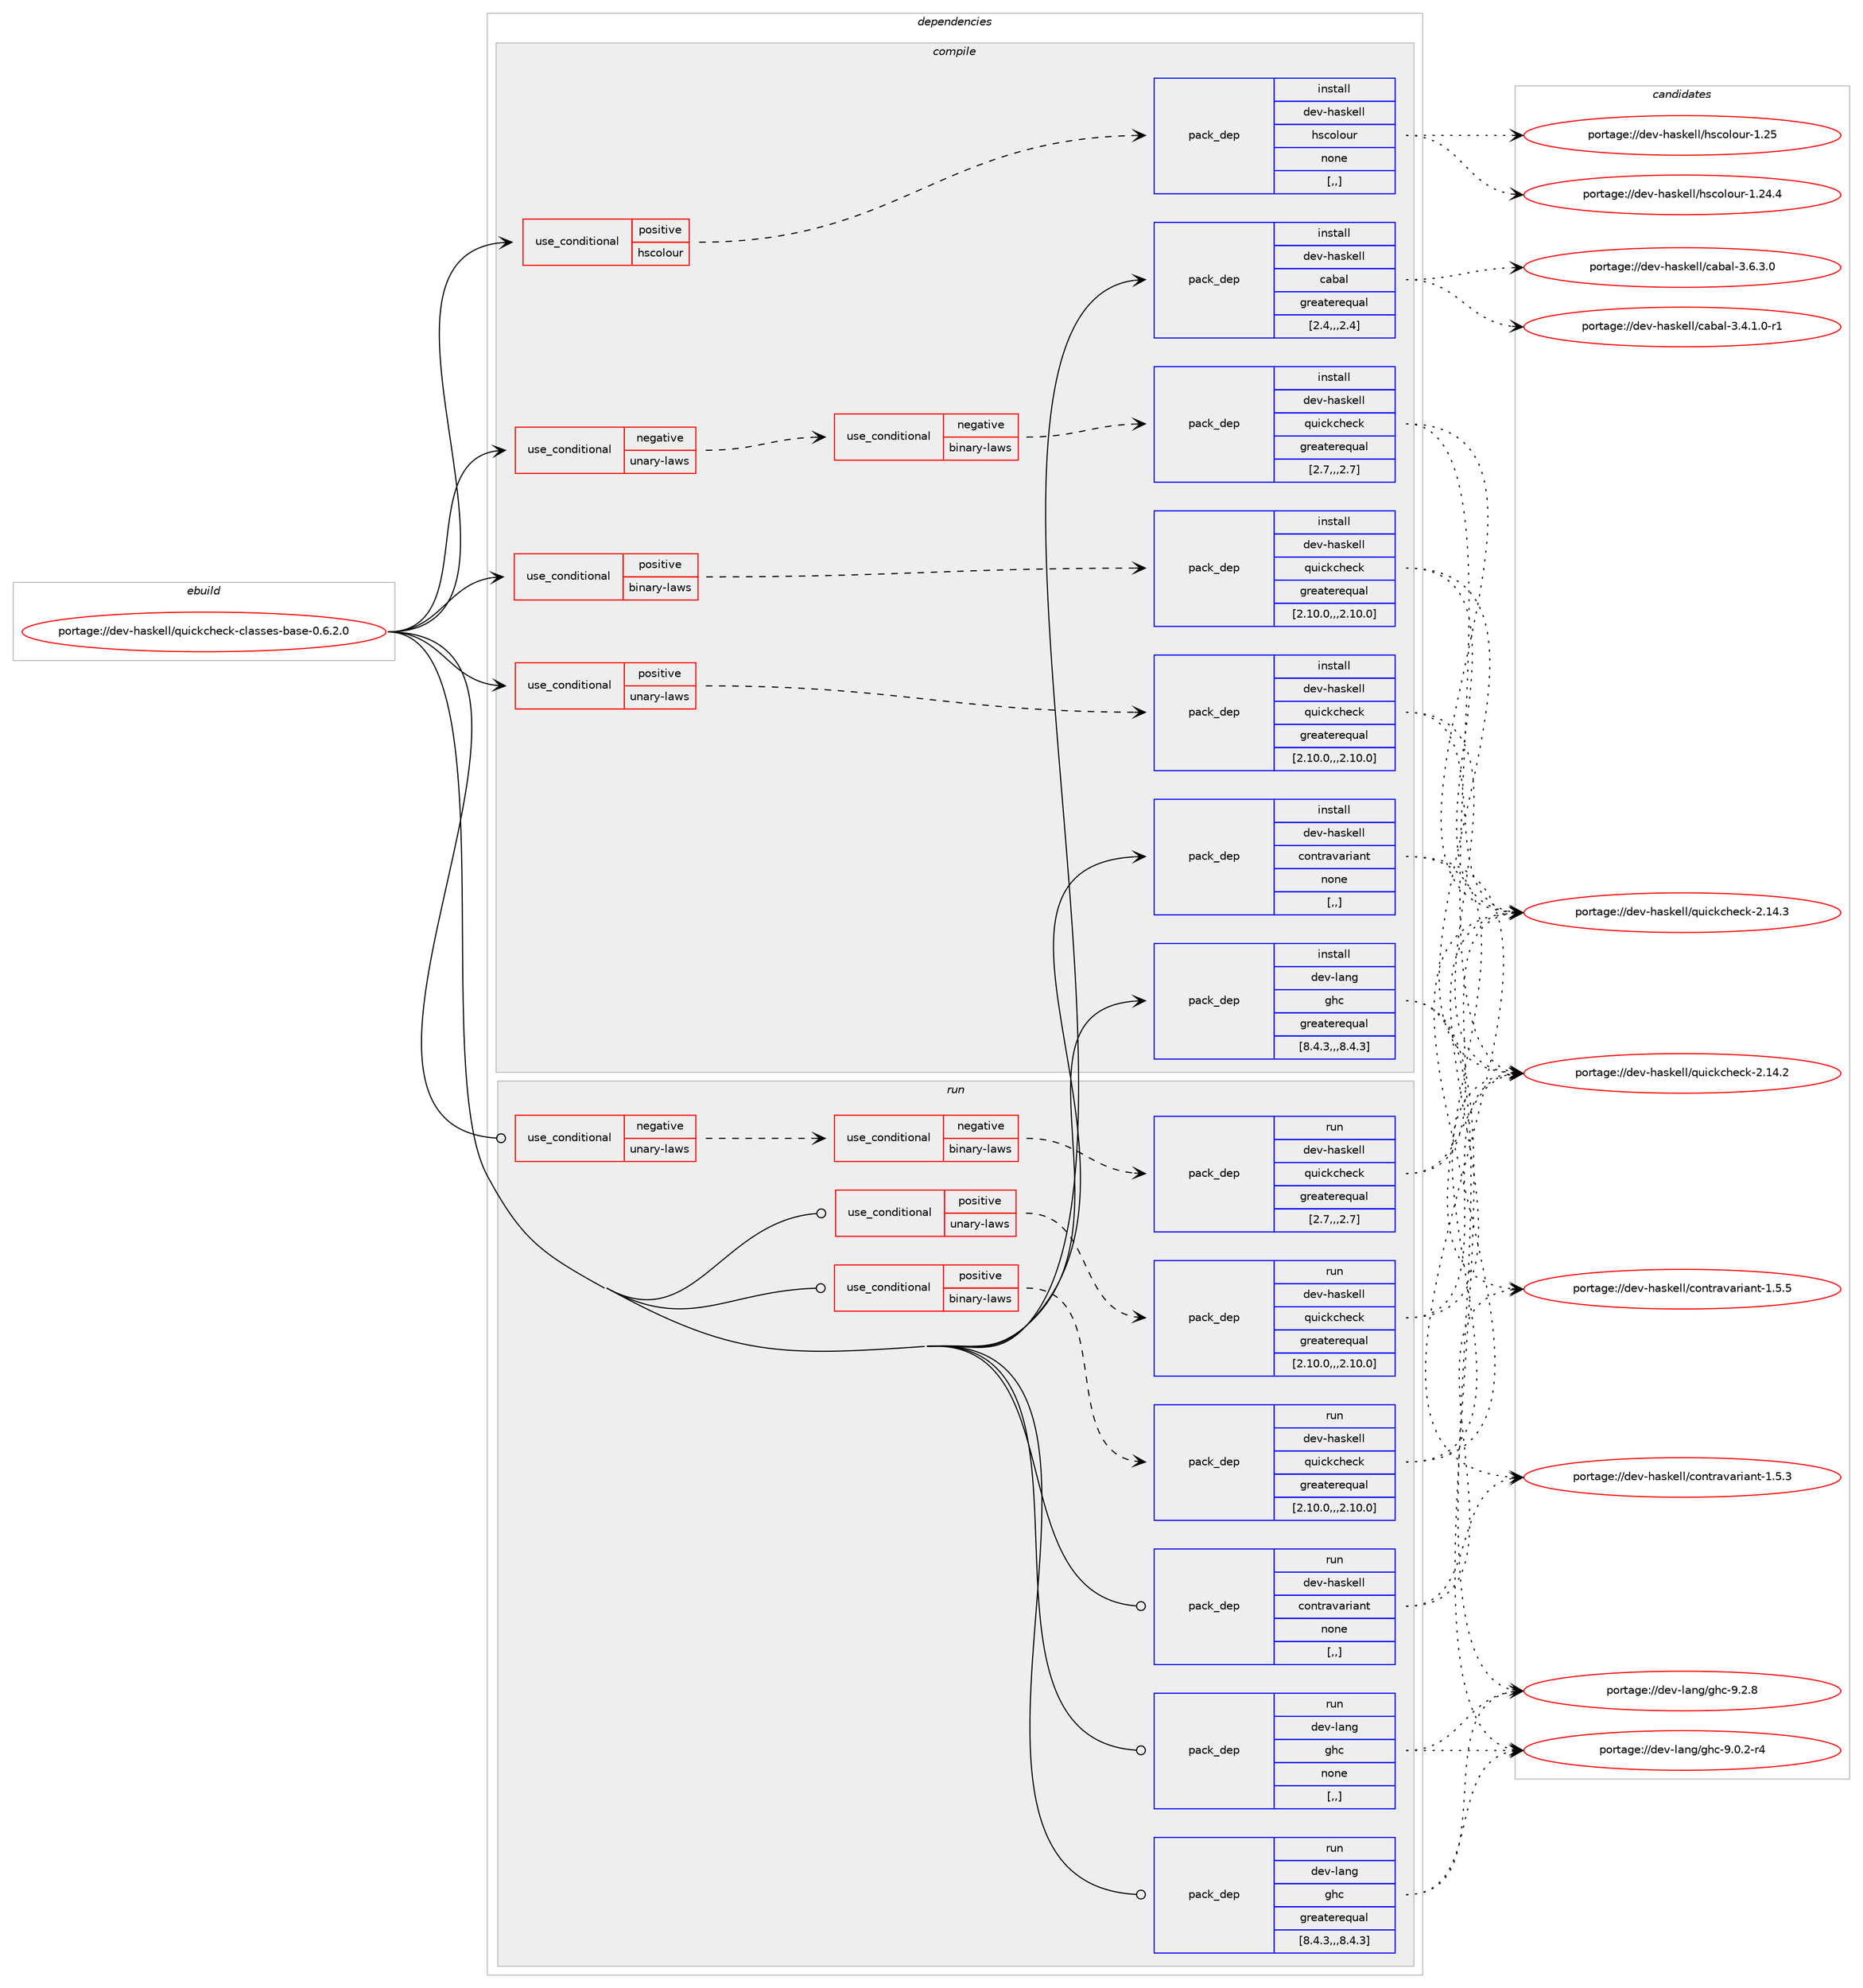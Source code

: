 digraph prolog {

# *************
# Graph options
# *************

newrank=true;
concentrate=true;
compound=true;
graph [rankdir=LR,fontname=Helvetica,fontsize=10,ranksep=1.5];#, ranksep=2.5, nodesep=0.2];
edge  [arrowhead=vee];
node  [fontname=Helvetica,fontsize=10];

# **********
# The ebuild
# **********

subgraph cluster_leftcol {
color=gray;
label=<<i>ebuild</i>>;
id [label="portage://dev-haskell/quickcheck-classes-base-0.6.2.0", color=red, width=4, href="../dev-haskell/quickcheck-classes-base-0.6.2.0.svg"];
}

# ****************
# The dependencies
# ****************

subgraph cluster_midcol {
color=gray;
label=<<i>dependencies</i>>;
subgraph cluster_compile {
fillcolor="#eeeeee";
style=filled;
label=<<i>compile</i>>;
subgraph cond20981 {
dependency86701 [label=<<TABLE BORDER="0" CELLBORDER="1" CELLSPACING="0" CELLPADDING="4"><TR><TD ROWSPAN="3" CELLPADDING="10">use_conditional</TD></TR><TR><TD>negative</TD></TR><TR><TD>unary-laws</TD></TR></TABLE>>, shape=none, color=red];
subgraph cond20982 {
dependency86702 [label=<<TABLE BORDER="0" CELLBORDER="1" CELLSPACING="0" CELLPADDING="4"><TR><TD ROWSPAN="3" CELLPADDING="10">use_conditional</TD></TR><TR><TD>negative</TD></TR><TR><TD>binary-laws</TD></TR></TABLE>>, shape=none, color=red];
subgraph pack64705 {
dependency86703 [label=<<TABLE BORDER="0" CELLBORDER="1" CELLSPACING="0" CELLPADDING="4" WIDTH="220"><TR><TD ROWSPAN="6" CELLPADDING="30">pack_dep</TD></TR><TR><TD WIDTH="110">install</TD></TR><TR><TD>dev-haskell</TD></TR><TR><TD>quickcheck</TD></TR><TR><TD>greaterequal</TD></TR><TR><TD>[2.7,,,2.7]</TD></TR></TABLE>>, shape=none, color=blue];
}
dependency86702:e -> dependency86703:w [weight=20,style="dashed",arrowhead="vee"];
}
dependency86701:e -> dependency86702:w [weight=20,style="dashed",arrowhead="vee"];
}
id:e -> dependency86701:w [weight=20,style="solid",arrowhead="vee"];
subgraph cond20983 {
dependency86704 [label=<<TABLE BORDER="0" CELLBORDER="1" CELLSPACING="0" CELLPADDING="4"><TR><TD ROWSPAN="3" CELLPADDING="10">use_conditional</TD></TR><TR><TD>positive</TD></TR><TR><TD>binary-laws</TD></TR></TABLE>>, shape=none, color=red];
subgraph pack64706 {
dependency86705 [label=<<TABLE BORDER="0" CELLBORDER="1" CELLSPACING="0" CELLPADDING="4" WIDTH="220"><TR><TD ROWSPAN="6" CELLPADDING="30">pack_dep</TD></TR><TR><TD WIDTH="110">install</TD></TR><TR><TD>dev-haskell</TD></TR><TR><TD>quickcheck</TD></TR><TR><TD>greaterequal</TD></TR><TR><TD>[2.10.0,,,2.10.0]</TD></TR></TABLE>>, shape=none, color=blue];
}
dependency86704:e -> dependency86705:w [weight=20,style="dashed",arrowhead="vee"];
}
id:e -> dependency86704:w [weight=20,style="solid",arrowhead="vee"];
subgraph cond20984 {
dependency86706 [label=<<TABLE BORDER="0" CELLBORDER="1" CELLSPACING="0" CELLPADDING="4"><TR><TD ROWSPAN="3" CELLPADDING="10">use_conditional</TD></TR><TR><TD>positive</TD></TR><TR><TD>hscolour</TD></TR></TABLE>>, shape=none, color=red];
subgraph pack64707 {
dependency86707 [label=<<TABLE BORDER="0" CELLBORDER="1" CELLSPACING="0" CELLPADDING="4" WIDTH="220"><TR><TD ROWSPAN="6" CELLPADDING="30">pack_dep</TD></TR><TR><TD WIDTH="110">install</TD></TR><TR><TD>dev-haskell</TD></TR><TR><TD>hscolour</TD></TR><TR><TD>none</TD></TR><TR><TD>[,,]</TD></TR></TABLE>>, shape=none, color=blue];
}
dependency86706:e -> dependency86707:w [weight=20,style="dashed",arrowhead="vee"];
}
id:e -> dependency86706:w [weight=20,style="solid",arrowhead="vee"];
subgraph cond20985 {
dependency86708 [label=<<TABLE BORDER="0" CELLBORDER="1" CELLSPACING="0" CELLPADDING="4"><TR><TD ROWSPAN="3" CELLPADDING="10">use_conditional</TD></TR><TR><TD>positive</TD></TR><TR><TD>unary-laws</TD></TR></TABLE>>, shape=none, color=red];
subgraph pack64708 {
dependency86709 [label=<<TABLE BORDER="0" CELLBORDER="1" CELLSPACING="0" CELLPADDING="4" WIDTH="220"><TR><TD ROWSPAN="6" CELLPADDING="30">pack_dep</TD></TR><TR><TD WIDTH="110">install</TD></TR><TR><TD>dev-haskell</TD></TR><TR><TD>quickcheck</TD></TR><TR><TD>greaterequal</TD></TR><TR><TD>[2.10.0,,,2.10.0]</TD></TR></TABLE>>, shape=none, color=blue];
}
dependency86708:e -> dependency86709:w [weight=20,style="dashed",arrowhead="vee"];
}
id:e -> dependency86708:w [weight=20,style="solid",arrowhead="vee"];
subgraph pack64709 {
dependency86710 [label=<<TABLE BORDER="0" CELLBORDER="1" CELLSPACING="0" CELLPADDING="4" WIDTH="220"><TR><TD ROWSPAN="6" CELLPADDING="30">pack_dep</TD></TR><TR><TD WIDTH="110">install</TD></TR><TR><TD>dev-haskell</TD></TR><TR><TD>cabal</TD></TR><TR><TD>greaterequal</TD></TR><TR><TD>[2.4,,,2.4]</TD></TR></TABLE>>, shape=none, color=blue];
}
id:e -> dependency86710:w [weight=20,style="solid",arrowhead="vee"];
subgraph pack64710 {
dependency86711 [label=<<TABLE BORDER="0" CELLBORDER="1" CELLSPACING="0" CELLPADDING="4" WIDTH="220"><TR><TD ROWSPAN="6" CELLPADDING="30">pack_dep</TD></TR><TR><TD WIDTH="110">install</TD></TR><TR><TD>dev-haskell</TD></TR><TR><TD>contravariant</TD></TR><TR><TD>none</TD></TR><TR><TD>[,,]</TD></TR></TABLE>>, shape=none, color=blue];
}
id:e -> dependency86711:w [weight=20,style="solid",arrowhead="vee"];
subgraph pack64711 {
dependency86712 [label=<<TABLE BORDER="0" CELLBORDER="1" CELLSPACING="0" CELLPADDING="4" WIDTH="220"><TR><TD ROWSPAN="6" CELLPADDING="30">pack_dep</TD></TR><TR><TD WIDTH="110">install</TD></TR><TR><TD>dev-lang</TD></TR><TR><TD>ghc</TD></TR><TR><TD>greaterequal</TD></TR><TR><TD>[8.4.3,,,8.4.3]</TD></TR></TABLE>>, shape=none, color=blue];
}
id:e -> dependency86712:w [weight=20,style="solid",arrowhead="vee"];
}
subgraph cluster_compileandrun {
fillcolor="#eeeeee";
style=filled;
label=<<i>compile and run</i>>;
}
subgraph cluster_run {
fillcolor="#eeeeee";
style=filled;
label=<<i>run</i>>;
subgraph cond20986 {
dependency86713 [label=<<TABLE BORDER="0" CELLBORDER="1" CELLSPACING="0" CELLPADDING="4"><TR><TD ROWSPAN="3" CELLPADDING="10">use_conditional</TD></TR><TR><TD>negative</TD></TR><TR><TD>unary-laws</TD></TR></TABLE>>, shape=none, color=red];
subgraph cond20987 {
dependency86714 [label=<<TABLE BORDER="0" CELLBORDER="1" CELLSPACING="0" CELLPADDING="4"><TR><TD ROWSPAN="3" CELLPADDING="10">use_conditional</TD></TR><TR><TD>negative</TD></TR><TR><TD>binary-laws</TD></TR></TABLE>>, shape=none, color=red];
subgraph pack64712 {
dependency86715 [label=<<TABLE BORDER="0" CELLBORDER="1" CELLSPACING="0" CELLPADDING="4" WIDTH="220"><TR><TD ROWSPAN="6" CELLPADDING="30">pack_dep</TD></TR><TR><TD WIDTH="110">run</TD></TR><TR><TD>dev-haskell</TD></TR><TR><TD>quickcheck</TD></TR><TR><TD>greaterequal</TD></TR><TR><TD>[2.7,,,2.7]</TD></TR></TABLE>>, shape=none, color=blue];
}
dependency86714:e -> dependency86715:w [weight=20,style="dashed",arrowhead="vee"];
}
dependency86713:e -> dependency86714:w [weight=20,style="dashed",arrowhead="vee"];
}
id:e -> dependency86713:w [weight=20,style="solid",arrowhead="odot"];
subgraph cond20988 {
dependency86716 [label=<<TABLE BORDER="0" CELLBORDER="1" CELLSPACING="0" CELLPADDING="4"><TR><TD ROWSPAN="3" CELLPADDING="10">use_conditional</TD></TR><TR><TD>positive</TD></TR><TR><TD>binary-laws</TD></TR></TABLE>>, shape=none, color=red];
subgraph pack64713 {
dependency86717 [label=<<TABLE BORDER="0" CELLBORDER="1" CELLSPACING="0" CELLPADDING="4" WIDTH="220"><TR><TD ROWSPAN="6" CELLPADDING="30">pack_dep</TD></TR><TR><TD WIDTH="110">run</TD></TR><TR><TD>dev-haskell</TD></TR><TR><TD>quickcheck</TD></TR><TR><TD>greaterequal</TD></TR><TR><TD>[2.10.0,,,2.10.0]</TD></TR></TABLE>>, shape=none, color=blue];
}
dependency86716:e -> dependency86717:w [weight=20,style="dashed",arrowhead="vee"];
}
id:e -> dependency86716:w [weight=20,style="solid",arrowhead="odot"];
subgraph cond20989 {
dependency86718 [label=<<TABLE BORDER="0" CELLBORDER="1" CELLSPACING="0" CELLPADDING="4"><TR><TD ROWSPAN="3" CELLPADDING="10">use_conditional</TD></TR><TR><TD>positive</TD></TR><TR><TD>unary-laws</TD></TR></TABLE>>, shape=none, color=red];
subgraph pack64714 {
dependency86719 [label=<<TABLE BORDER="0" CELLBORDER="1" CELLSPACING="0" CELLPADDING="4" WIDTH="220"><TR><TD ROWSPAN="6" CELLPADDING="30">pack_dep</TD></TR><TR><TD WIDTH="110">run</TD></TR><TR><TD>dev-haskell</TD></TR><TR><TD>quickcheck</TD></TR><TR><TD>greaterequal</TD></TR><TR><TD>[2.10.0,,,2.10.0]</TD></TR></TABLE>>, shape=none, color=blue];
}
dependency86718:e -> dependency86719:w [weight=20,style="dashed",arrowhead="vee"];
}
id:e -> dependency86718:w [weight=20,style="solid",arrowhead="odot"];
subgraph pack64715 {
dependency86720 [label=<<TABLE BORDER="0" CELLBORDER="1" CELLSPACING="0" CELLPADDING="4" WIDTH="220"><TR><TD ROWSPAN="6" CELLPADDING="30">pack_dep</TD></TR><TR><TD WIDTH="110">run</TD></TR><TR><TD>dev-haskell</TD></TR><TR><TD>contravariant</TD></TR><TR><TD>none</TD></TR><TR><TD>[,,]</TD></TR></TABLE>>, shape=none, color=blue];
}
id:e -> dependency86720:w [weight=20,style="solid",arrowhead="odot"];
subgraph pack64716 {
dependency86721 [label=<<TABLE BORDER="0" CELLBORDER="1" CELLSPACING="0" CELLPADDING="4" WIDTH="220"><TR><TD ROWSPAN="6" CELLPADDING="30">pack_dep</TD></TR><TR><TD WIDTH="110">run</TD></TR><TR><TD>dev-lang</TD></TR><TR><TD>ghc</TD></TR><TR><TD>greaterequal</TD></TR><TR><TD>[8.4.3,,,8.4.3]</TD></TR></TABLE>>, shape=none, color=blue];
}
id:e -> dependency86721:w [weight=20,style="solid",arrowhead="odot"];
subgraph pack64717 {
dependency86722 [label=<<TABLE BORDER="0" CELLBORDER="1" CELLSPACING="0" CELLPADDING="4" WIDTH="220"><TR><TD ROWSPAN="6" CELLPADDING="30">pack_dep</TD></TR><TR><TD WIDTH="110">run</TD></TR><TR><TD>dev-lang</TD></TR><TR><TD>ghc</TD></TR><TR><TD>none</TD></TR><TR><TD>[,,]</TD></TR></TABLE>>, shape=none, color=blue];
}
id:e -> dependency86722:w [weight=20,style="solid",arrowhead="odot"];
}
}

# **************
# The candidates
# **************

subgraph cluster_choices {
rank=same;
color=gray;
label=<<i>candidates</i>>;

subgraph choice64705 {
color=black;
nodesep=1;
choice10010111845104971151071011081084711311710599107991041019910745504649524651 [label="portage://dev-haskell/quickcheck-2.14.3", color=red, width=4,href="../dev-haskell/quickcheck-2.14.3.svg"];
choice10010111845104971151071011081084711311710599107991041019910745504649524650 [label="portage://dev-haskell/quickcheck-2.14.2", color=red, width=4,href="../dev-haskell/quickcheck-2.14.2.svg"];
dependency86703:e -> choice10010111845104971151071011081084711311710599107991041019910745504649524651:w [style=dotted,weight="100"];
dependency86703:e -> choice10010111845104971151071011081084711311710599107991041019910745504649524650:w [style=dotted,weight="100"];
}
subgraph choice64706 {
color=black;
nodesep=1;
choice10010111845104971151071011081084711311710599107991041019910745504649524651 [label="portage://dev-haskell/quickcheck-2.14.3", color=red, width=4,href="../dev-haskell/quickcheck-2.14.3.svg"];
choice10010111845104971151071011081084711311710599107991041019910745504649524650 [label="portage://dev-haskell/quickcheck-2.14.2", color=red, width=4,href="../dev-haskell/quickcheck-2.14.2.svg"];
dependency86705:e -> choice10010111845104971151071011081084711311710599107991041019910745504649524651:w [style=dotted,weight="100"];
dependency86705:e -> choice10010111845104971151071011081084711311710599107991041019910745504649524650:w [style=dotted,weight="100"];
}
subgraph choice64707 {
color=black;
nodesep=1;
choice100101118451049711510710110810847104115991111081111171144549465053 [label="portage://dev-haskell/hscolour-1.25", color=red, width=4,href="../dev-haskell/hscolour-1.25.svg"];
choice1001011184510497115107101108108471041159911110811111711445494650524652 [label="portage://dev-haskell/hscolour-1.24.4", color=red, width=4,href="../dev-haskell/hscolour-1.24.4.svg"];
dependency86707:e -> choice100101118451049711510710110810847104115991111081111171144549465053:w [style=dotted,weight="100"];
dependency86707:e -> choice1001011184510497115107101108108471041159911110811111711445494650524652:w [style=dotted,weight="100"];
}
subgraph choice64708 {
color=black;
nodesep=1;
choice10010111845104971151071011081084711311710599107991041019910745504649524651 [label="portage://dev-haskell/quickcheck-2.14.3", color=red, width=4,href="../dev-haskell/quickcheck-2.14.3.svg"];
choice10010111845104971151071011081084711311710599107991041019910745504649524650 [label="portage://dev-haskell/quickcheck-2.14.2", color=red, width=4,href="../dev-haskell/quickcheck-2.14.2.svg"];
dependency86709:e -> choice10010111845104971151071011081084711311710599107991041019910745504649524651:w [style=dotted,weight="100"];
dependency86709:e -> choice10010111845104971151071011081084711311710599107991041019910745504649524650:w [style=dotted,weight="100"];
}
subgraph choice64709 {
color=black;
nodesep=1;
choice100101118451049711510710110810847999798971084551465446514648 [label="portage://dev-haskell/cabal-3.6.3.0", color=red, width=4,href="../dev-haskell/cabal-3.6.3.0.svg"];
choice1001011184510497115107101108108479997989710845514652464946484511449 [label="portage://dev-haskell/cabal-3.4.1.0-r1", color=red, width=4,href="../dev-haskell/cabal-3.4.1.0-r1.svg"];
dependency86710:e -> choice100101118451049711510710110810847999798971084551465446514648:w [style=dotted,weight="100"];
dependency86710:e -> choice1001011184510497115107101108108479997989710845514652464946484511449:w [style=dotted,weight="100"];
}
subgraph choice64710 {
color=black;
nodesep=1;
choice10010111845104971151071011081084799111110116114971189711410597110116454946534653 [label="portage://dev-haskell/contravariant-1.5.5", color=red, width=4,href="../dev-haskell/contravariant-1.5.5.svg"];
choice10010111845104971151071011081084799111110116114971189711410597110116454946534651 [label="portage://dev-haskell/contravariant-1.5.3", color=red, width=4,href="../dev-haskell/contravariant-1.5.3.svg"];
dependency86711:e -> choice10010111845104971151071011081084799111110116114971189711410597110116454946534653:w [style=dotted,weight="100"];
dependency86711:e -> choice10010111845104971151071011081084799111110116114971189711410597110116454946534651:w [style=dotted,weight="100"];
}
subgraph choice64711 {
color=black;
nodesep=1;
choice10010111845108971101034710310499455746504656 [label="portage://dev-lang/ghc-9.2.8", color=red, width=4,href="../dev-lang/ghc-9.2.8.svg"];
choice100101118451089711010347103104994557464846504511452 [label="portage://dev-lang/ghc-9.0.2-r4", color=red, width=4,href="../dev-lang/ghc-9.0.2-r4.svg"];
dependency86712:e -> choice10010111845108971101034710310499455746504656:w [style=dotted,weight="100"];
dependency86712:e -> choice100101118451089711010347103104994557464846504511452:w [style=dotted,weight="100"];
}
subgraph choice64712 {
color=black;
nodesep=1;
choice10010111845104971151071011081084711311710599107991041019910745504649524651 [label="portage://dev-haskell/quickcheck-2.14.3", color=red, width=4,href="../dev-haskell/quickcheck-2.14.3.svg"];
choice10010111845104971151071011081084711311710599107991041019910745504649524650 [label="portage://dev-haskell/quickcheck-2.14.2", color=red, width=4,href="../dev-haskell/quickcheck-2.14.2.svg"];
dependency86715:e -> choice10010111845104971151071011081084711311710599107991041019910745504649524651:w [style=dotted,weight="100"];
dependency86715:e -> choice10010111845104971151071011081084711311710599107991041019910745504649524650:w [style=dotted,weight="100"];
}
subgraph choice64713 {
color=black;
nodesep=1;
choice10010111845104971151071011081084711311710599107991041019910745504649524651 [label="portage://dev-haskell/quickcheck-2.14.3", color=red, width=4,href="../dev-haskell/quickcheck-2.14.3.svg"];
choice10010111845104971151071011081084711311710599107991041019910745504649524650 [label="portage://dev-haskell/quickcheck-2.14.2", color=red, width=4,href="../dev-haskell/quickcheck-2.14.2.svg"];
dependency86717:e -> choice10010111845104971151071011081084711311710599107991041019910745504649524651:w [style=dotted,weight="100"];
dependency86717:e -> choice10010111845104971151071011081084711311710599107991041019910745504649524650:w [style=dotted,weight="100"];
}
subgraph choice64714 {
color=black;
nodesep=1;
choice10010111845104971151071011081084711311710599107991041019910745504649524651 [label="portage://dev-haskell/quickcheck-2.14.3", color=red, width=4,href="../dev-haskell/quickcheck-2.14.3.svg"];
choice10010111845104971151071011081084711311710599107991041019910745504649524650 [label="portage://dev-haskell/quickcheck-2.14.2", color=red, width=4,href="../dev-haskell/quickcheck-2.14.2.svg"];
dependency86719:e -> choice10010111845104971151071011081084711311710599107991041019910745504649524651:w [style=dotted,weight="100"];
dependency86719:e -> choice10010111845104971151071011081084711311710599107991041019910745504649524650:w [style=dotted,weight="100"];
}
subgraph choice64715 {
color=black;
nodesep=1;
choice10010111845104971151071011081084799111110116114971189711410597110116454946534653 [label="portage://dev-haskell/contravariant-1.5.5", color=red, width=4,href="../dev-haskell/contravariant-1.5.5.svg"];
choice10010111845104971151071011081084799111110116114971189711410597110116454946534651 [label="portage://dev-haskell/contravariant-1.5.3", color=red, width=4,href="../dev-haskell/contravariant-1.5.3.svg"];
dependency86720:e -> choice10010111845104971151071011081084799111110116114971189711410597110116454946534653:w [style=dotted,weight="100"];
dependency86720:e -> choice10010111845104971151071011081084799111110116114971189711410597110116454946534651:w [style=dotted,weight="100"];
}
subgraph choice64716 {
color=black;
nodesep=1;
choice10010111845108971101034710310499455746504656 [label="portage://dev-lang/ghc-9.2.8", color=red, width=4,href="../dev-lang/ghc-9.2.8.svg"];
choice100101118451089711010347103104994557464846504511452 [label="portage://dev-lang/ghc-9.0.2-r4", color=red, width=4,href="../dev-lang/ghc-9.0.2-r4.svg"];
dependency86721:e -> choice10010111845108971101034710310499455746504656:w [style=dotted,weight="100"];
dependency86721:e -> choice100101118451089711010347103104994557464846504511452:w [style=dotted,weight="100"];
}
subgraph choice64717 {
color=black;
nodesep=1;
choice10010111845108971101034710310499455746504656 [label="portage://dev-lang/ghc-9.2.8", color=red, width=4,href="../dev-lang/ghc-9.2.8.svg"];
choice100101118451089711010347103104994557464846504511452 [label="portage://dev-lang/ghc-9.0.2-r4", color=red, width=4,href="../dev-lang/ghc-9.0.2-r4.svg"];
dependency86722:e -> choice10010111845108971101034710310499455746504656:w [style=dotted,weight="100"];
dependency86722:e -> choice100101118451089711010347103104994557464846504511452:w [style=dotted,weight="100"];
}
}

}
